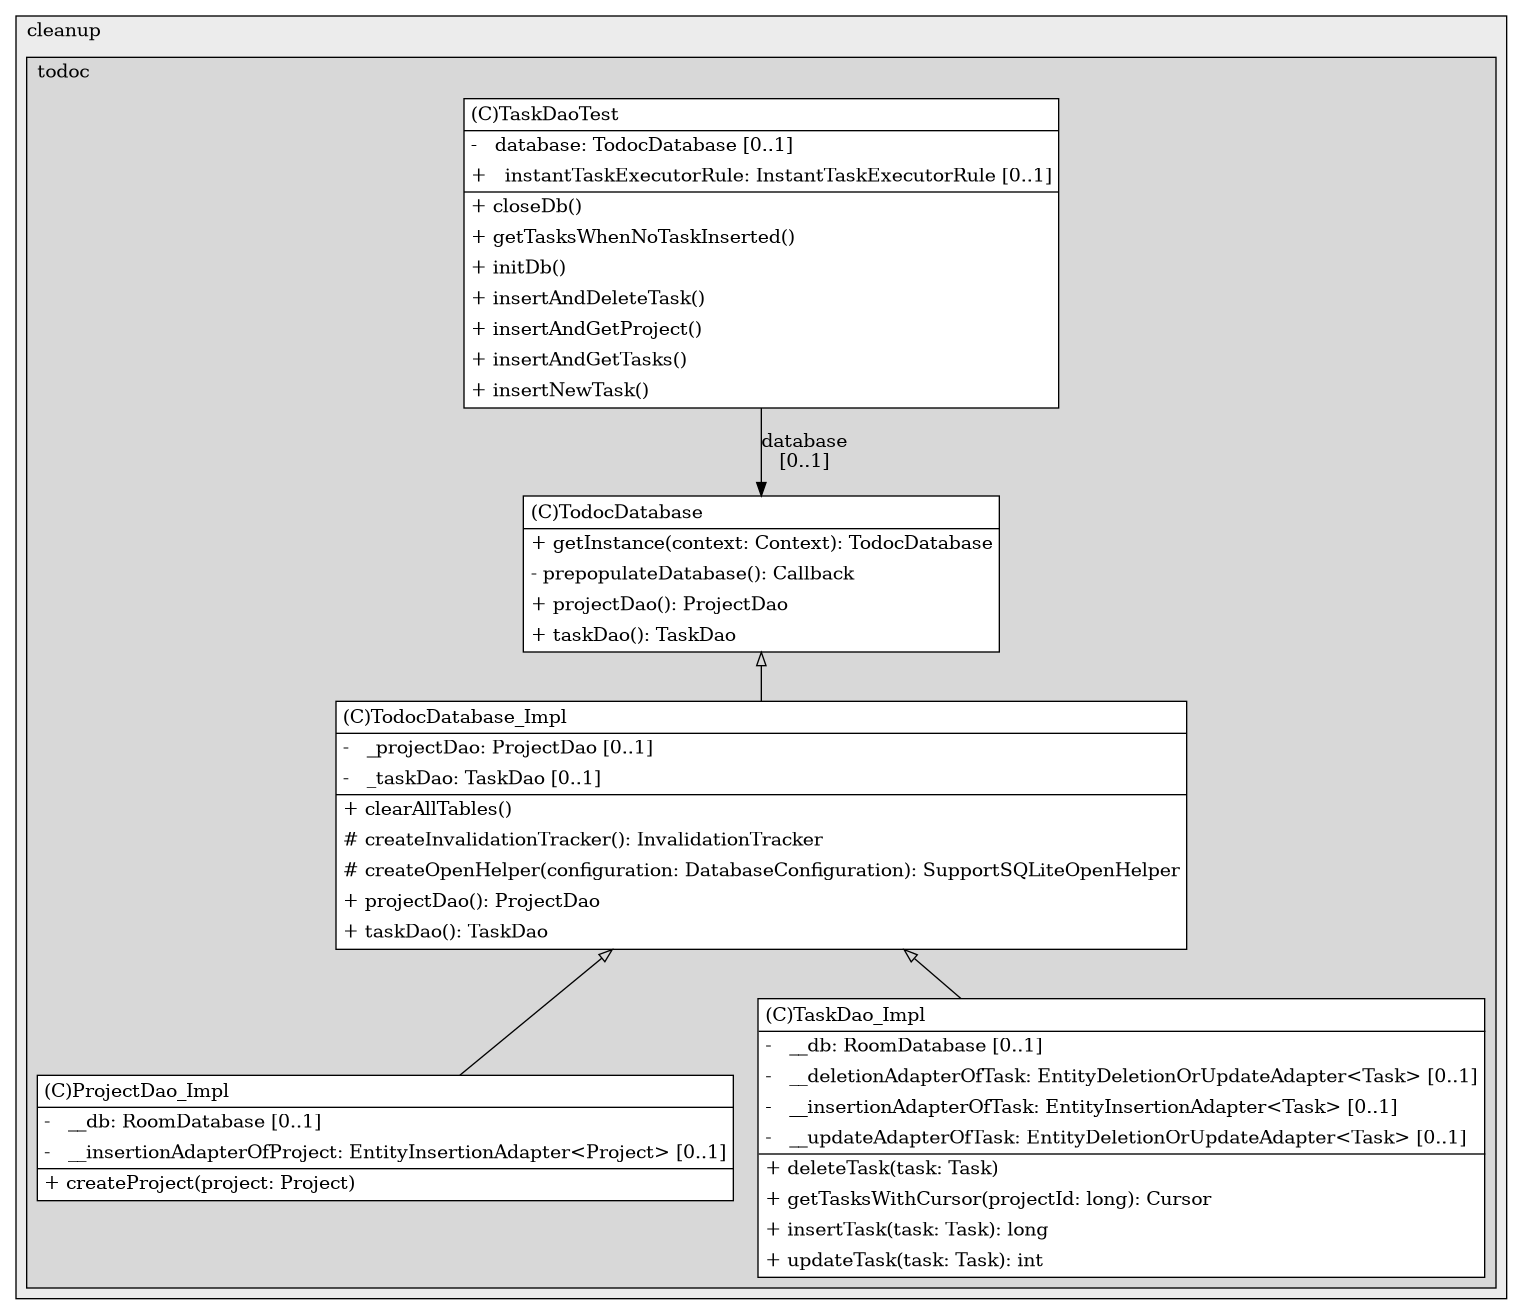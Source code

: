 @startuml

/' diagram meta data start
config=StructureConfiguration;
{
  "projectClassification": {
    "searchMode": "OpenProject", // OpenProject, AllProjects
    "includedProjects": "",
    "pathEndKeywords": "*.impl",
    "isClientPath": "",
    "isClientName": "",
    "isTestPath": "",
    "isTestName": "",
    "isMappingPath": "",
    "isMappingName": "",
    "isDataAccessPath": "",
    "isDataAccessName": "",
    "isDataStructurePath": "",
    "isDataStructureName": "",
    "isInterfaceStructuresPath": "",
    "isInterfaceStructuresName": "",
    "isEntryPointPath": "",
    "isEntryPointName": ""
  },
  "graphRestriction": {
    "classPackageExcludeFilter": "",
    "classPackageIncludeFilter": "",
    "classNameExcludeFilter": "",
    "classNameIncludeFilter": "",
    "methodNameExcludeFilter": "",
    "methodNameIncludeFilter": "",
    "removeByInheritance": "", // inheritance/annotation based filtering is done in a second step
    "removeByAnnotation": "",
    "removeByClassPackage": "", // cleanup the graph after inheritance/annotation based filtering is done
    "removeByClassName": "",
    "cutMappings": false,
    "cutEnum": true,
    "cutTests": true,
    "cutClient": true,
    "cutDataAccess": true,
    "cutInterfaceStructures": true,
    "cutDataStructures": true,
    "cutGetterAndSetter": true,
    "cutConstructors": true
  },
  "graphTraversal": {
    "forwardDepth": 3,
    "backwardDepth": 3,
    "classPackageExcludeFilter": "",
    "classPackageIncludeFilter": "",
    "classNameExcludeFilter": "",
    "classNameIncludeFilter": "",
    "methodNameExcludeFilter": "",
    "methodNameIncludeFilter": "",
    "hideMappings": false,
    "hideDataStructures": false,
    "hidePrivateMethods": true,
    "hideInterfaceCalls": true, // indirection: implementation -> interface (is hidden) -> implementation
    "onlyShowApplicationEntryPoints": false // root node is included
  },
  "details": {
    "aggregation": "GroupByClass", // ByClass, GroupByClass, None
    "showClassGenericTypes": true,
    "showMethods": true,
    "showMethodParameterNames": true,
    "showMethodParameterTypes": true,
    "showMethodReturnType": true,
    "showPackageLevels": 2,
    "showDetailedClassStructure": true
  },
  "rootClass": "com.cleanup.todoc.todoc.TaskDaoTest"
}
diagram meta data end '/



digraph g {
    rankdir="TB"
    splines=polyline
    

'nodes 
subgraph cluster_856774308 { 
   	label=cleanup
	labeljust=l
	fillcolor="#ececec"
	style=filled
   
   subgraph cluster_1925994771 { 
   	label=todoc
	labeljust=l
	fillcolor="#d8d8d8"
	style=filled
   
   ProjectDao_Impl1177495818[
	label=<<TABLE BORDER="1" CELLBORDER="0" CELLPADDING="4" CELLSPACING="0">
<TR><TD ALIGN="LEFT" >(C)ProjectDao_Impl</TD></TR>
<HR/>
<TR><TD ALIGN="LEFT" >-   __db: RoomDatabase [0..1]</TD></TR>
<TR><TD ALIGN="LEFT" >-   __insertionAdapterOfProject: EntityInsertionAdapter&lt;Project&gt; [0..1]</TD></TR>
<HR/>
<TR><TD ALIGN="LEFT" >+ createProject(project: Project)</TD></TR>
</TABLE>>
	style=filled
	margin=0
	shape=plaintext
	fillcolor="#FFFFFF"
];

TaskDaoTest2012268629[
	label=<<TABLE BORDER="1" CELLBORDER="0" CELLPADDING="4" CELLSPACING="0">
<TR><TD ALIGN="LEFT" >(C)TaskDaoTest</TD></TR>
<HR/>
<TR><TD ALIGN="LEFT" >-   database: TodocDatabase [0..1]</TD></TR>
<TR><TD ALIGN="LEFT" >+   instantTaskExecutorRule: InstantTaskExecutorRule [0..1]</TD></TR>
<HR/>
<TR><TD ALIGN="LEFT" >+ closeDb()</TD></TR>
<TR><TD ALIGN="LEFT" >+ getTasksWhenNoTaskInserted()</TD></TR>
<TR><TD ALIGN="LEFT" >+ initDb()</TD></TR>
<TR><TD ALIGN="LEFT" >+ insertAndDeleteTask()</TD></TR>
<TR><TD ALIGN="LEFT" >+ insertAndGetProject()</TD></TR>
<TR><TD ALIGN="LEFT" >+ insertAndGetTasks()</TD></TR>
<TR><TD ALIGN="LEFT" >+ insertNewTask()</TD></TR>
</TABLE>>
	style=filled
	margin=0
	shape=plaintext
	fillcolor="#FFFFFF"
];

TaskDao_Impl1177495818[
	label=<<TABLE BORDER="1" CELLBORDER="0" CELLPADDING="4" CELLSPACING="0">
<TR><TD ALIGN="LEFT" >(C)TaskDao_Impl</TD></TR>
<HR/>
<TR><TD ALIGN="LEFT" >-   __db: RoomDatabase [0..1]</TD></TR>
<TR><TD ALIGN="LEFT" >-   __deletionAdapterOfTask: EntityDeletionOrUpdateAdapter&lt;Task&gt; [0..1]</TD></TR>
<TR><TD ALIGN="LEFT" >-   __insertionAdapterOfTask: EntityInsertionAdapter&lt;Task&gt; [0..1]</TD></TR>
<TR><TD ALIGN="LEFT" >-   __updateAdapterOfTask: EntityDeletionOrUpdateAdapter&lt;Task&gt; [0..1]</TD></TR>
<HR/>
<TR><TD ALIGN="LEFT" >+ deleteTask(task: Task)</TD></TR>
<TR><TD ALIGN="LEFT" >+ getTasksWithCursor(projectId: long): Cursor</TD></TR>
<TR><TD ALIGN="LEFT" >+ insertTask(task: Task): long</TD></TR>
<TR><TD ALIGN="LEFT" >+ updateTask(task: Task): int</TD></TR>
</TABLE>>
	style=filled
	margin=0
	shape=plaintext
	fillcolor="#FFFFFF"
];

TodocDatabase1426069251[
	label=<<TABLE BORDER="1" CELLBORDER="0" CELLPADDING="4" CELLSPACING="0">
<TR><TD ALIGN="LEFT" >(C)TodocDatabase</TD></TR>
<HR/>
<TR><TD ALIGN="LEFT" >+ getInstance(context: Context): TodocDatabase</TD></TR>
<TR><TD ALIGN="LEFT" >- prepopulateDatabase(): Callback</TD></TR>
<TR><TD ALIGN="LEFT" >+ projectDao(): ProjectDao</TD></TR>
<TR><TD ALIGN="LEFT" >+ taskDao(): TaskDao</TD></TR>
</TABLE>>
	style=filled
	margin=0
	shape=plaintext
	fillcolor="#FFFFFF"
];

TodocDatabase_Impl1426069251[
	label=<<TABLE BORDER="1" CELLBORDER="0" CELLPADDING="4" CELLSPACING="0">
<TR><TD ALIGN="LEFT" >(C)TodocDatabase_Impl</TD></TR>
<HR/>
<TR><TD ALIGN="LEFT" >-   _projectDao: ProjectDao [0..1]</TD></TR>
<TR><TD ALIGN="LEFT" >-   _taskDao: TaskDao [0..1]</TD></TR>
<HR/>
<TR><TD ALIGN="LEFT" >+ clearAllTables()</TD></TR>
<TR><TD ALIGN="LEFT" ># createInvalidationTracker(): InvalidationTracker</TD></TR>
<TR><TD ALIGN="LEFT" ># createOpenHelper(configuration: DatabaseConfiguration): SupportSQLiteOpenHelper</TD></TR>
<TR><TD ALIGN="LEFT" >+ projectDao(): ProjectDao</TD></TR>
<TR><TD ALIGN="LEFT" >+ taskDao(): TaskDao</TD></TR>
</TABLE>>
	style=filled
	margin=0
	shape=plaintext
	fillcolor="#FFFFFF"
];
} 
} 

'edges    
TaskDaoTest2012268629 -> TodocDatabase1426069251[label="database
[0..1]"];
TodocDatabase1426069251 -> TodocDatabase_Impl1426069251[arrowhead=none, arrowtail=empty, dir=both];
TodocDatabase_Impl1426069251 -> ProjectDao_Impl1177495818[arrowhead=none, arrowtail=empty, dir=both];
TodocDatabase_Impl1426069251 -> TaskDao_Impl1177495818[arrowhead=none, arrowtail=empty, dir=both];
    
}
@enduml